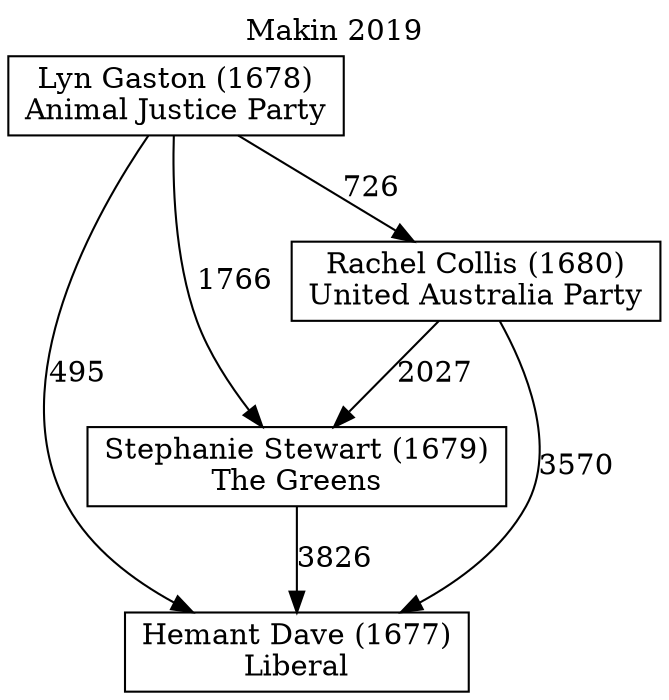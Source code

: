 // House preference flow
digraph "Hemant Dave (1677)_Makin_2019" {
	graph [label="Makin 2019" labelloc=t mclimit=10]
	node [shape=box]
	"Hemant Dave (1677)" [label="Hemant Dave (1677)
Liberal"]
	"Stephanie Stewart (1679)" [label="Stephanie Stewart (1679)
The Greens"]
	"Rachel Collis (1680)" [label="Rachel Collis (1680)
United Australia Party"]
	"Lyn Gaston (1678)" [label="Lyn Gaston (1678)
Animal Justice Party"]
	"Stephanie Stewart (1679)" -> "Hemant Dave (1677)" [label=3826]
	"Rachel Collis (1680)" -> "Stephanie Stewart (1679)" [label=2027]
	"Lyn Gaston (1678)" -> "Rachel Collis (1680)" [label=726]
	"Rachel Collis (1680)" -> "Hemant Dave (1677)" [label=3570]
	"Lyn Gaston (1678)" -> "Hemant Dave (1677)" [label=495]
	"Lyn Gaston (1678)" -> "Stephanie Stewart (1679)" [label=1766]
}
